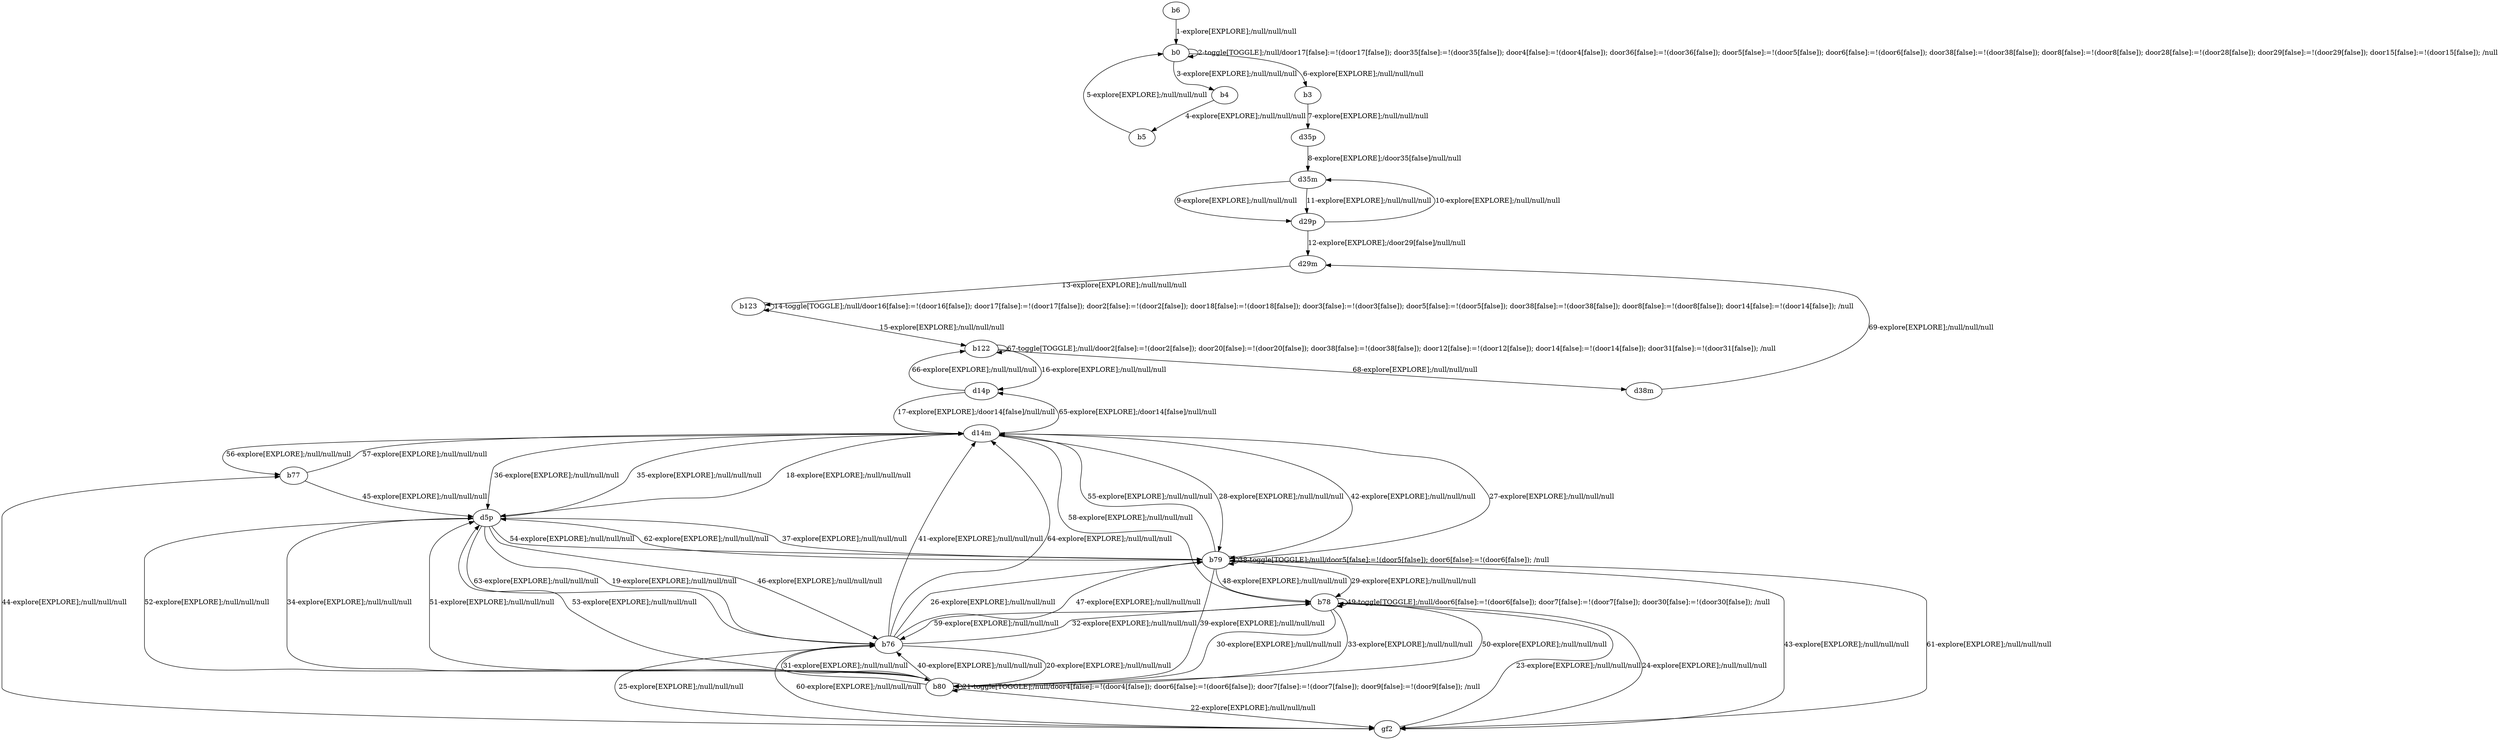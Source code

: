# Total number of goals covered by this test: 10
# d14m --> b78
# d14m --> d14p
# b79 --> b80
# gf2 --> b78
# gf2 --> b77
# b76 --> d14m
# b78 --> gf2
# gf2 --> b76
# b80 --> gf2
# b79 --> gf2

digraph g {
"b6" -> "b0" [label = "1-explore[EXPLORE];/null/null/null"];
"b0" -> "b0" [label = "2-toggle[TOGGLE];/null/door17[false]:=!(door17[false]); door35[false]:=!(door35[false]); door4[false]:=!(door4[false]); door36[false]:=!(door36[false]); door5[false]:=!(door5[false]); door6[false]:=!(door6[false]); door38[false]:=!(door38[false]); door8[false]:=!(door8[false]); door28[false]:=!(door28[false]); door29[false]:=!(door29[false]); door15[false]:=!(door15[false]); /null"];
"b0" -> "b4" [label = "3-explore[EXPLORE];/null/null/null"];
"b4" -> "b5" [label = "4-explore[EXPLORE];/null/null/null"];
"b5" -> "b0" [label = "5-explore[EXPLORE];/null/null/null"];
"b0" -> "b3" [label = "6-explore[EXPLORE];/null/null/null"];
"b3" -> "d35p" [label = "7-explore[EXPLORE];/null/null/null"];
"d35p" -> "d35m" [label = "8-explore[EXPLORE];/door35[false]/null/null"];
"d35m" -> "d29p" [label = "9-explore[EXPLORE];/null/null/null"];
"d29p" -> "d35m" [label = "10-explore[EXPLORE];/null/null/null"];
"d35m" -> "d29p" [label = "11-explore[EXPLORE];/null/null/null"];
"d29p" -> "d29m" [label = "12-explore[EXPLORE];/door29[false]/null/null"];
"d29m" -> "b123" [label = "13-explore[EXPLORE];/null/null/null"];
"b123" -> "b123" [label = "14-toggle[TOGGLE];/null/door16[false]:=!(door16[false]); door17[false]:=!(door17[false]); door2[false]:=!(door2[false]); door18[false]:=!(door18[false]); door3[false]:=!(door3[false]); door5[false]:=!(door5[false]); door38[false]:=!(door38[false]); door8[false]:=!(door8[false]); door14[false]:=!(door14[false]); /null"];
"b123" -> "b122" [label = "15-explore[EXPLORE];/null/null/null"];
"b122" -> "d14p" [label = "16-explore[EXPLORE];/null/null/null"];
"d14p" -> "d14m" [label = "17-explore[EXPLORE];/door14[false]/null/null"];
"d14m" -> "d5p" [label = "18-explore[EXPLORE];/null/null/null"];
"d5p" -> "b76" [label = "19-explore[EXPLORE];/null/null/null"];
"b76" -> "b80" [label = "20-explore[EXPLORE];/null/null/null"];
"b80" -> "b80" [label = "21-toggle[TOGGLE];/null/door4[false]:=!(door4[false]); door6[false]:=!(door6[false]); door7[false]:=!(door7[false]); door9[false]:=!(door9[false]); /null"];
"b80" -> "gf2" [label = "22-explore[EXPLORE];/null/null/null"];
"gf2" -> "b78" [label = "23-explore[EXPLORE];/null/null/null"];
"b78" -> "gf2" [label = "24-explore[EXPLORE];/null/null/null"];
"gf2" -> "b76" [label = "25-explore[EXPLORE];/null/null/null"];
"b76" -> "b79" [label = "26-explore[EXPLORE];/null/null/null"];
"b79" -> "d14m" [label = "27-explore[EXPLORE];/null/null/null"];
"d14m" -> "b79" [label = "28-explore[EXPLORE];/null/null/null"];
"b79" -> "b78" [label = "29-explore[EXPLORE];/null/null/null"];
"b78" -> "b80" [label = "30-explore[EXPLORE];/null/null/null"];
"b80" -> "b76" [label = "31-explore[EXPLORE];/null/null/null"];
"b76" -> "b78" [label = "32-explore[EXPLORE];/null/null/null"];
"b78" -> "b80" [label = "33-explore[EXPLORE];/null/null/null"];
"b80" -> "d5p" [label = "34-explore[EXPLORE];/null/null/null"];
"d5p" -> "d14m" [label = "35-explore[EXPLORE];/null/null/null"];
"d14m" -> "d5p" [label = "36-explore[EXPLORE];/null/null/null"];
"d5p" -> "b79" [label = "37-explore[EXPLORE];/null/null/null"];
"b79" -> "b79" [label = "38-toggle[TOGGLE];/null/door5[false]:=!(door5[false]); door6[false]:=!(door6[false]); /null"];
"b79" -> "b80" [label = "39-explore[EXPLORE];/null/null/null"];
"b80" -> "b76" [label = "40-explore[EXPLORE];/null/null/null"];
"b76" -> "d14m" [label = "41-explore[EXPLORE];/null/null/null"];
"d14m" -> "b79" [label = "42-explore[EXPLORE];/null/null/null"];
"b79" -> "gf2" [label = "43-explore[EXPLORE];/null/null/null"];
"gf2" -> "b77" [label = "44-explore[EXPLORE];/null/null/null"];
"b77" -> "d5p" [label = "45-explore[EXPLORE];/null/null/null"];
"d5p" -> "b76" [label = "46-explore[EXPLORE];/null/null/null"];
"b76" -> "b79" [label = "47-explore[EXPLORE];/null/null/null"];
"b79" -> "b78" [label = "48-explore[EXPLORE];/null/null/null"];
"b78" -> "b78" [label = "49-toggle[TOGGLE];/null/door6[false]:=!(door6[false]); door7[false]:=!(door7[false]); door30[false]:=!(door30[false]); /null"];
"b78" -> "b80" [label = "50-explore[EXPLORE];/null/null/null"];
"b80" -> "d5p" [label = "51-explore[EXPLORE];/null/null/null"];
"d5p" -> "b80" [label = "52-explore[EXPLORE];/null/null/null"];
"b80" -> "d5p" [label = "53-explore[EXPLORE];/null/null/null"];
"d5p" -> "b79" [label = "54-explore[EXPLORE];/null/null/null"];
"b79" -> "d14m" [label = "55-explore[EXPLORE];/null/null/null"];
"d14m" -> "b77" [label = "56-explore[EXPLORE];/null/null/null"];
"b77" -> "d14m" [label = "57-explore[EXPLORE];/null/null/null"];
"d14m" -> "b78" [label = "58-explore[EXPLORE];/null/null/null"];
"b78" -> "b76" [label = "59-explore[EXPLORE];/null/null/null"];
"b76" -> "gf2" [label = "60-explore[EXPLORE];/null/null/null"];
"gf2" -> "b79" [label = "61-explore[EXPLORE];/null/null/null"];
"b79" -> "d5p" [label = "62-explore[EXPLORE];/null/null/null"];
"d5p" -> "b76" [label = "63-explore[EXPLORE];/null/null/null"];
"b76" -> "d14m" [label = "64-explore[EXPLORE];/null/null/null"];
"d14m" -> "d14p" [label = "65-explore[EXPLORE];/door14[false]/null/null"];
"d14p" -> "b122" [label = "66-explore[EXPLORE];/null/null/null"];
"b122" -> "b122" [label = "67-toggle[TOGGLE];/null/door2[false]:=!(door2[false]); door20[false]:=!(door20[false]); door38[false]:=!(door38[false]); door12[false]:=!(door12[false]); door14[false]:=!(door14[false]); door31[false]:=!(door31[false]); /null"];
"b122" -> "d38m" [label = "68-explore[EXPLORE];/null/null/null"];
"d38m" -> "d29m" [label = "69-explore[EXPLORE];/null/null/null"];
}